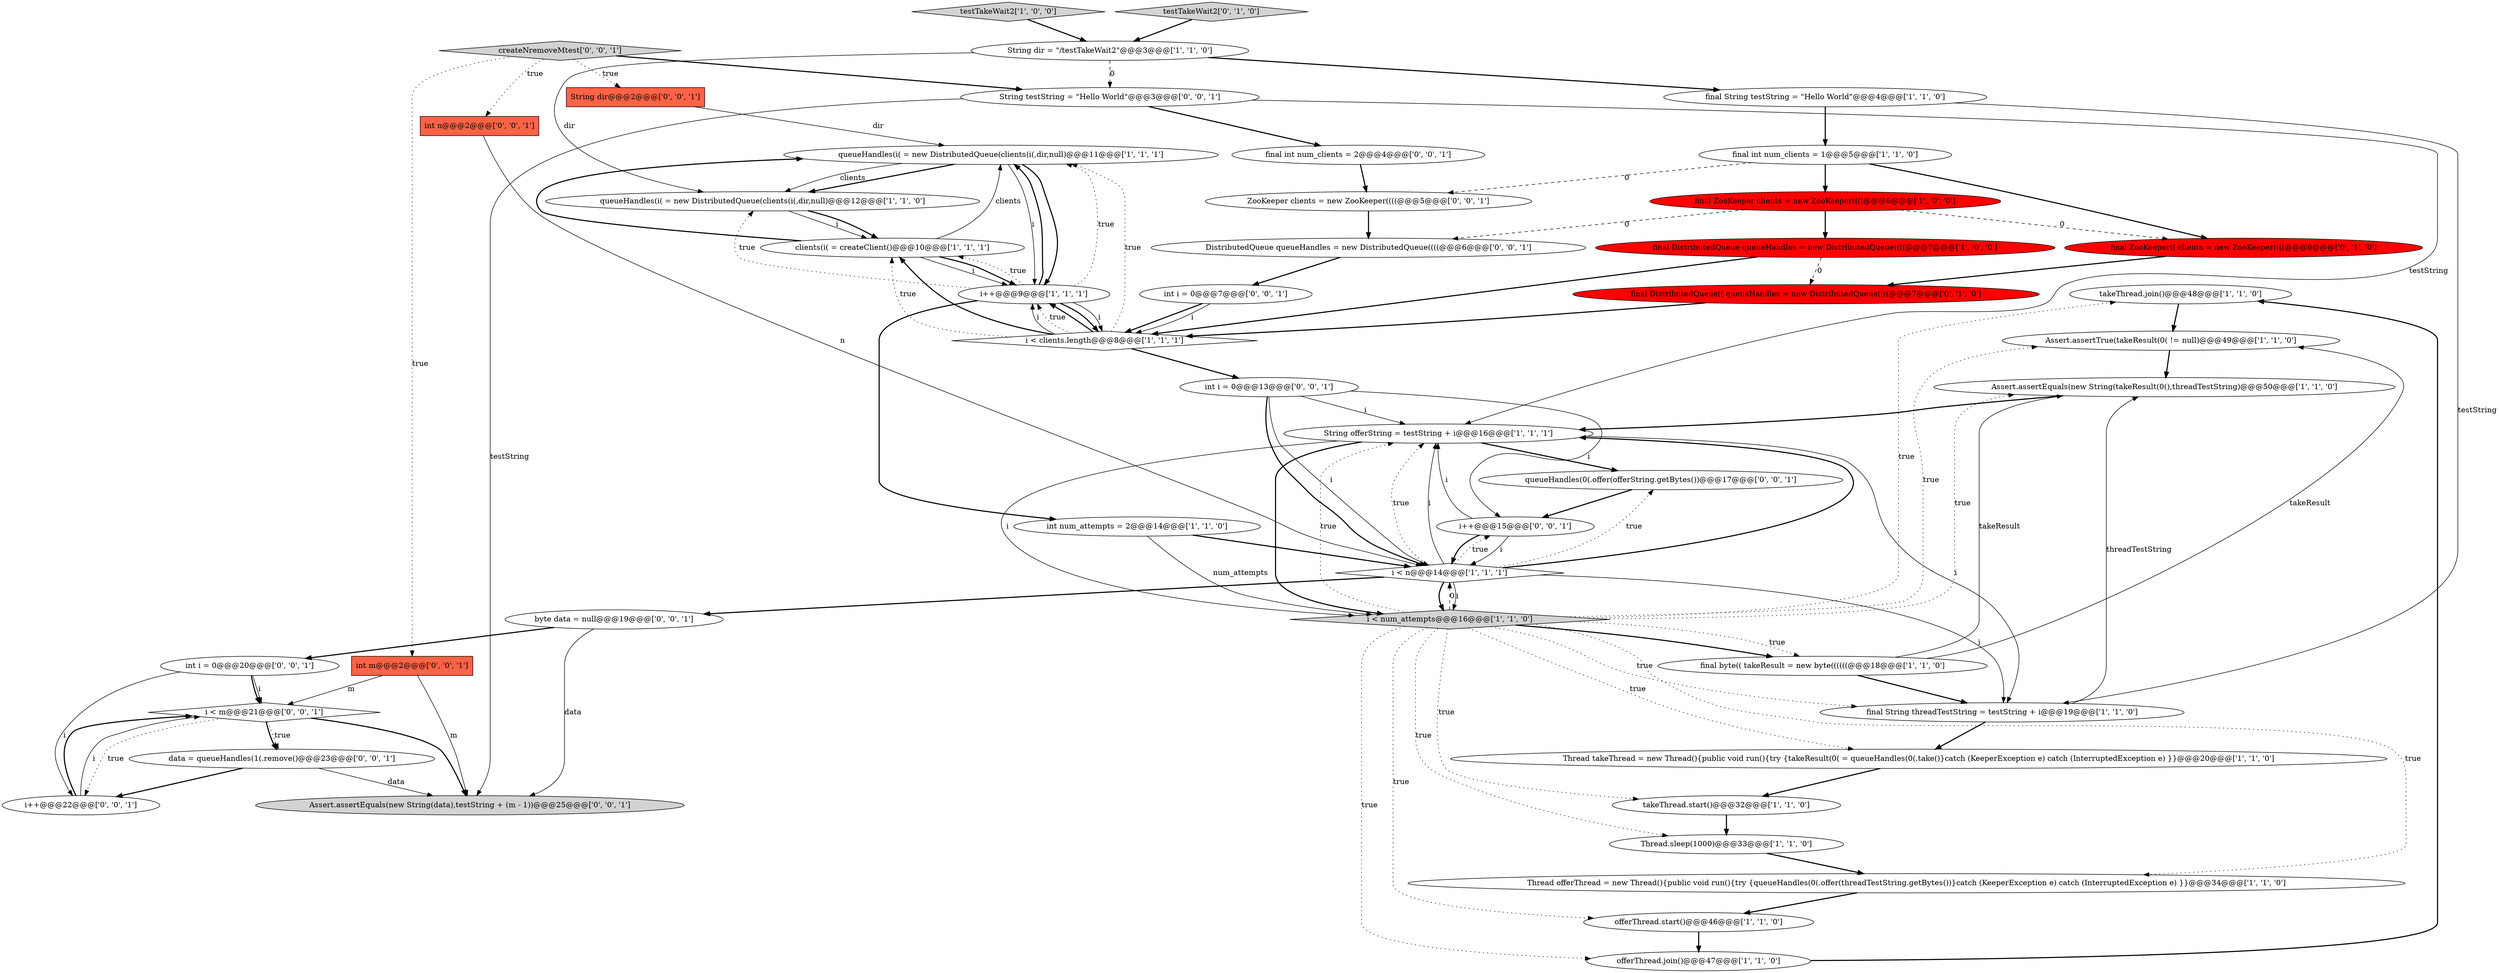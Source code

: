 digraph {
22 [style = filled, label = "takeThread.join()@@@48@@@['1', '1', '0']", fillcolor = white, shape = ellipse image = "AAA0AAABBB1BBB"];
21 [style = filled, label = "String offerString = testString + i@@@16@@@['1', '1', '1']", fillcolor = white, shape = ellipse image = "AAA0AAABBB1BBB"];
31 [style = filled, label = "Assert.assertEquals(new String(data),testString + (m - 1))@@@25@@@['0', '0', '1']", fillcolor = lightgray, shape = ellipse image = "AAA0AAABBB3BBB"];
7 [style = filled, label = "Thread offerThread = new Thread(){public void run(){try {queueHandles(0(.offer(threadTestString.getBytes())}catch (KeeperException e) catch (InterruptedException e) }}@@@34@@@['1', '1', '0']", fillcolor = white, shape = ellipse image = "AAA0AAABBB1BBB"];
8 [style = filled, label = "clients(i( = createClient()@@@10@@@['1', '1', '1']", fillcolor = white, shape = ellipse image = "AAA0AAABBB1BBB"];
34 [style = filled, label = "int i = 0@@@7@@@['0', '0', '1']", fillcolor = white, shape = ellipse image = "AAA0AAABBB3BBB"];
37 [style = filled, label = "i++@@@15@@@['0', '0', '1']", fillcolor = white, shape = ellipse image = "AAA0AAABBB3BBB"];
24 [style = filled, label = "final byte(( takeResult = new byte((((((@@@18@@@['1', '1', '0']", fillcolor = white, shape = ellipse image = "AAA0AAABBB1BBB"];
2 [style = filled, label = "i < clients.length@@@8@@@['1', '1', '1']", fillcolor = white, shape = diamond image = "AAA0AAABBB1BBB"];
4 [style = filled, label = "final DistributedQueue queueHandles = new DistributedQueue((((@@@7@@@['1', '0', '0']", fillcolor = red, shape = ellipse image = "AAA1AAABBB1BBB"];
30 [style = filled, label = "int n@@@2@@@['0', '0', '1']", fillcolor = tomato, shape = box image = "AAA0AAABBB3BBB"];
0 [style = filled, label = "Thread takeThread = new Thread(){public void run(){try {takeResult(0( = queueHandles(0(.take()}catch (KeeperException e) catch (InterruptedException e) }}@@@20@@@['1', '1', '0']", fillcolor = white, shape = ellipse image = "AAA0AAABBB1BBB"];
29 [style = filled, label = "byte data = null@@@19@@@['0', '0', '1']", fillcolor = white, shape = ellipse image = "AAA0AAABBB3BBB"];
20 [style = filled, label = "final String testString = \"Hello World\"@@@4@@@['1', '1', '0']", fillcolor = white, shape = ellipse image = "AAA0AAABBB1BBB"];
3 [style = filled, label = "queueHandles(i( = new DistributedQueue(clients(i(,dir,null)@@@12@@@['1', '1', '0']", fillcolor = white, shape = ellipse image = "AAA0AAABBB1BBB"];
28 [style = filled, label = "final ZooKeeper(( clients = new ZooKeeper((((@@@6@@@['0', '1', '0']", fillcolor = red, shape = ellipse image = "AAA1AAABBB2BBB"];
17 [style = filled, label = "Assert.assertTrue(takeResult(0( != null)@@@49@@@['1', '1', '0']", fillcolor = white, shape = ellipse image = "AAA0AAABBB1BBB"];
36 [style = filled, label = "int m@@@2@@@['0', '0', '1']", fillcolor = tomato, shape = box image = "AAA0AAABBB3BBB"];
32 [style = filled, label = "createNremoveMtest['0', '0', '1']", fillcolor = lightgray, shape = diamond image = "AAA0AAABBB3BBB"];
39 [style = filled, label = "data = queueHandles(1(.remove()@@@23@@@['0', '0', '1']", fillcolor = white, shape = ellipse image = "AAA0AAABBB3BBB"];
19 [style = filled, label = "i++@@@9@@@['1', '1', '1']", fillcolor = white, shape = ellipse image = "AAA0AAABBB1BBB"];
41 [style = filled, label = "i < m@@@21@@@['0', '0', '1']", fillcolor = white, shape = diamond image = "AAA0AAABBB3BBB"];
45 [style = filled, label = "DistributedQueue queueHandles = new DistributedQueue((((@@@6@@@['0', '0', '1']", fillcolor = white, shape = ellipse image = "AAA0AAABBB3BBB"];
43 [style = filled, label = "final int num_clients = 2@@@4@@@['0', '0', '1']", fillcolor = white, shape = ellipse image = "AAA0AAABBB3BBB"];
18 [style = filled, label = "testTakeWait2['1', '0', '0']", fillcolor = lightgray, shape = diamond image = "AAA0AAABBB1BBB"];
14 [style = filled, label = "final ZooKeeper clients = new ZooKeeper((((@@@6@@@['1', '0', '0']", fillcolor = red, shape = ellipse image = "AAA1AAABBB1BBB"];
44 [style = filled, label = "queueHandles(0(.offer(offerString.getBytes())@@@17@@@['0', '0', '1']", fillcolor = white, shape = ellipse image = "AAA0AAABBB3BBB"];
1 [style = filled, label = "Thread.sleep(1000)@@@33@@@['1', '1', '0']", fillcolor = white, shape = ellipse image = "AAA0AAABBB1BBB"];
5 [style = filled, label = "i < num_attempts@@@16@@@['1', '1', '0']", fillcolor = lightgray, shape = diamond image = "AAA0AAABBB1BBB"];
11 [style = filled, label = "String dir = \"/testTakeWait2\"@@@3@@@['1', '1', '0']", fillcolor = white, shape = ellipse image = "AAA0AAABBB1BBB"];
25 [style = filled, label = "Assert.assertEquals(new String(takeResult(0(),threadTestString)@@@50@@@['1', '1', '0']", fillcolor = white, shape = ellipse image = "AAA0AAABBB1BBB"];
10 [style = filled, label = "takeThread.start()@@@32@@@['1', '1', '0']", fillcolor = white, shape = ellipse image = "AAA0AAABBB1BBB"];
9 [style = filled, label = "offerThread.join()@@@47@@@['1', '1', '0']", fillcolor = white, shape = ellipse image = "AAA0AAABBB1BBB"];
6 [style = filled, label = "int num_attempts = 2@@@14@@@['1', '1', '0']", fillcolor = white, shape = ellipse image = "AAA0AAABBB1BBB"];
16 [style = filled, label = "final int num_clients = 1@@@5@@@['1', '1', '0']", fillcolor = white, shape = ellipse image = "AAA0AAABBB1BBB"];
23 [style = filled, label = "offerThread.start()@@@46@@@['1', '1', '0']", fillcolor = white, shape = ellipse image = "AAA0AAABBB1BBB"];
46 [style = filled, label = "int i = 0@@@20@@@['0', '0', '1']", fillcolor = white, shape = ellipse image = "AAA0AAABBB3BBB"];
27 [style = filled, label = "testTakeWait2['0', '1', '0']", fillcolor = lightgray, shape = diamond image = "AAA0AAABBB2BBB"];
26 [style = filled, label = "final DistributedQueue(( queueHandles = new DistributedQueue((((@@@7@@@['0', '1', '0']", fillcolor = red, shape = ellipse image = "AAA1AAABBB2BBB"];
15 [style = filled, label = "queueHandles(i( = new DistributedQueue(clients(i(,dir,null)@@@11@@@['1', '1', '1']", fillcolor = white, shape = ellipse image = "AAA0AAABBB1BBB"];
40 [style = filled, label = "String dir@@@2@@@['0', '0', '1']", fillcolor = tomato, shape = box image = "AAA0AAABBB3BBB"];
33 [style = filled, label = "ZooKeeper clients = new ZooKeeper((((@@@5@@@['0', '0', '1']", fillcolor = white, shape = ellipse image = "AAA0AAABBB3BBB"];
12 [style = filled, label = "final String threadTestString = testString + i@@@19@@@['1', '1', '0']", fillcolor = white, shape = ellipse image = "AAA0AAABBB1BBB"];
38 [style = filled, label = "i++@@@22@@@['0', '0', '1']", fillcolor = white, shape = ellipse image = "AAA0AAABBB3BBB"];
13 [style = filled, label = "i < n@@@14@@@['1', '1', '1']", fillcolor = white, shape = diamond image = "AAA0AAABBB1BBB"];
42 [style = filled, label = "String testString = \"Hello World\"@@@3@@@['0', '0', '1']", fillcolor = white, shape = ellipse image = "AAA0AAABBB3BBB"];
35 [style = filled, label = "int i = 0@@@13@@@['0', '0', '1']", fillcolor = white, shape = ellipse image = "AAA0AAABBB3BBB"];
2->35 [style = bold, label=""];
17->25 [style = bold, label=""];
3->8 [style = solid, label="i"];
46->38 [style = solid, label="i"];
5->1 [style = dotted, label="true"];
5->23 [style = dotted, label="true"];
2->15 [style = dotted, label="true"];
38->41 [style = bold, label=""];
5->12 [style = dotted, label="true"];
41->38 [style = dotted, label="true"];
15->19 [style = solid, label="i"];
37->13 [style = solid, label="i"];
5->24 [style = dotted, label="true"];
20->16 [style = bold, label=""];
34->2 [style = bold, label=""];
5->22 [style = dotted, label="true"];
13->21 [style = dotted, label="true"];
29->46 [style = bold, label=""];
32->30 [style = dotted, label="true"];
42->21 [style = solid, label="testString"];
39->38 [style = bold, label=""];
5->9 [style = dotted, label="true"];
16->14 [style = bold, label=""];
33->45 [style = bold, label=""];
13->37 [style = dotted, label="true"];
16->33 [style = dashed, label="0"];
19->15 [style = bold, label=""];
40->15 [style = solid, label="dir"];
2->8 [style = dotted, label="true"];
25->21 [style = bold, label=""];
13->44 [style = dotted, label="true"];
13->21 [style = solid, label="i"];
21->44 [style = bold, label=""];
2->19 [style = solid, label="i"];
18->11 [style = bold, label=""];
35->21 [style = solid, label="i"];
38->41 [style = solid, label="i"];
4->2 [style = bold, label=""];
19->2 [style = bold, label=""];
32->36 [style = dotted, label="true"];
4->26 [style = dashed, label="0"];
29->31 [style = solid, label="data"];
19->6 [style = bold, label=""];
46->41 [style = bold, label=""];
13->12 [style = solid, label="i"];
37->21 [style = solid, label="i"];
27->11 [style = bold, label=""];
5->25 [style = dotted, label="true"];
21->5 [style = solid, label="i"];
19->3 [style = dotted, label="true"];
5->7 [style = dotted, label="true"];
7->23 [style = bold, label=""];
8->19 [style = solid, label="i"];
13->5 [style = bold, label=""];
22->17 [style = bold, label=""];
43->33 [style = bold, label=""];
44->37 [style = bold, label=""];
11->42 [style = dashed, label="0"];
6->5 [style = solid, label="num_attempts"];
37->13 [style = bold, label=""];
10->1 [style = bold, label=""];
32->42 [style = bold, label=""];
2->19 [style = dotted, label="true"];
14->4 [style = bold, label=""];
9->22 [style = bold, label=""];
5->13 [style = dashed, label="0"];
24->12 [style = bold, label=""];
30->13 [style = solid, label="n"];
35->37 [style = solid, label="i"];
8->15 [style = bold, label=""];
14->28 [style = dashed, label="0"];
5->10 [style = dotted, label="true"];
36->31 [style = solid, label="m"];
13->5 [style = solid, label="i"];
24->17 [style = solid, label="takeResult"];
24->25 [style = solid, label="takeResult"];
28->26 [style = bold, label=""];
5->0 [style = dotted, label="true"];
19->15 [style = dotted, label="true"];
15->19 [style = bold, label=""];
15->3 [style = bold, label=""];
1->7 [style = bold, label=""];
19->8 [style = dotted, label="true"];
35->13 [style = solid, label="i"];
21->12 [style = solid, label="i"];
21->5 [style = bold, label=""];
46->41 [style = solid, label="i"];
3->8 [style = bold, label=""];
5->24 [style = bold, label=""];
6->13 [style = bold, label=""];
14->45 [style = dashed, label="0"];
34->2 [style = solid, label="i"];
5->21 [style = dotted, label="true"];
41->31 [style = bold, label=""];
11->3 [style = solid, label="dir"];
5->17 [style = dotted, label="true"];
11->20 [style = bold, label=""];
2->19 [style = bold, label=""];
42->43 [style = bold, label=""];
8->19 [style = bold, label=""];
39->31 [style = solid, label="data"];
41->39 [style = dotted, label="true"];
32->40 [style = dotted, label="true"];
12->0 [style = bold, label=""];
19->2 [style = solid, label="i"];
26->2 [style = bold, label=""];
13->29 [style = bold, label=""];
0->10 [style = bold, label=""];
15->3 [style = solid, label="clients"];
16->28 [style = bold, label=""];
12->25 [style = solid, label="threadTestString"];
36->41 [style = solid, label="m"];
41->39 [style = bold, label=""];
35->13 [style = bold, label=""];
13->21 [style = bold, label=""];
20->12 [style = solid, label="testString"];
23->9 [style = bold, label=""];
45->34 [style = bold, label=""];
42->31 [style = solid, label="testString"];
8->15 [style = solid, label="clients"];
2->8 [style = bold, label=""];
}
